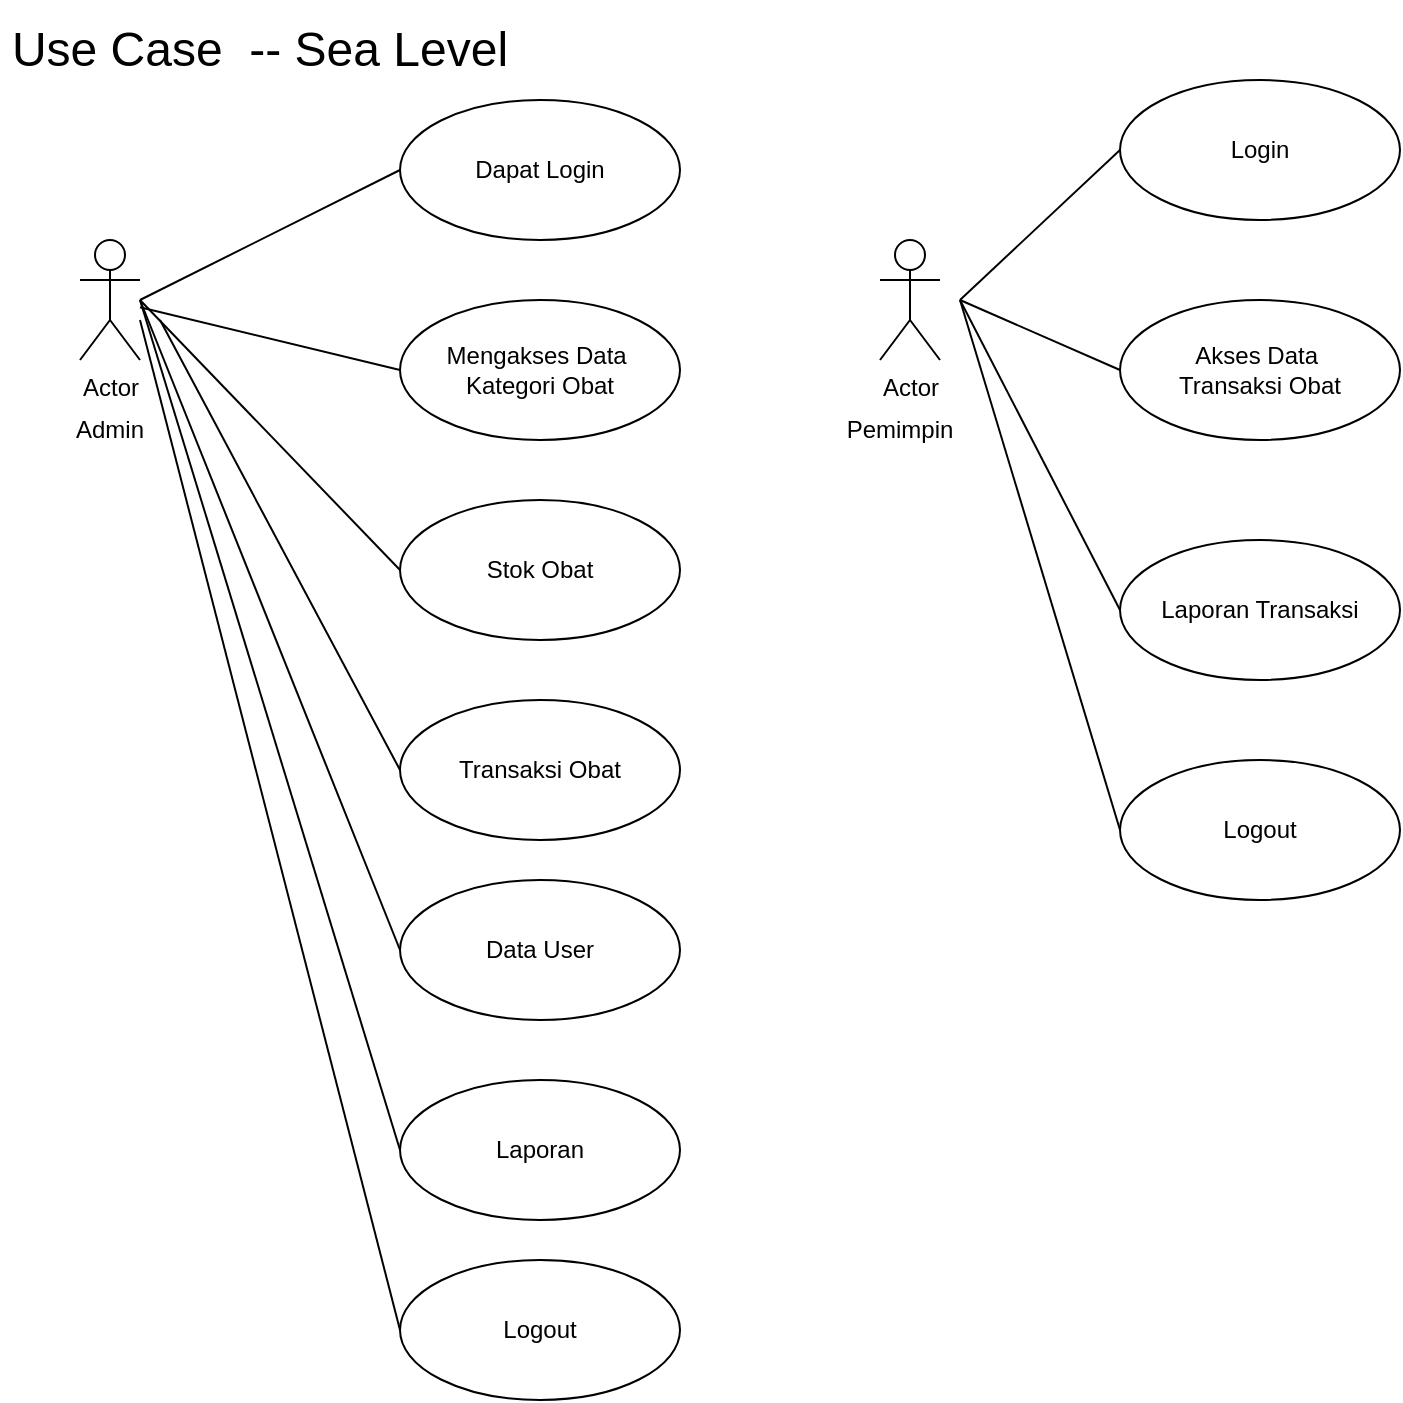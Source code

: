 <mxfile version="21.1.0" type="github">
  <diagram name="Page-1" id="hbqNhUtkec9f8FvBzWkE">
    <mxGraphModel dx="2036" dy="891" grid="1" gridSize="10" guides="1" tooltips="1" connect="1" arrows="1" fold="1" page="1" pageScale="1" pageWidth="850" pageHeight="1100" math="0" shadow="0">
      <root>
        <mxCell id="0" />
        <mxCell id="1" parent="0" />
        <mxCell id="v_Zh5ncAOIMl9kuuJE1H-2" value="Actor" style="shape=umlActor;verticalLabelPosition=bottom;verticalAlign=top;html=1;" parent="1" vertex="1">
          <mxGeometry x="40" y="130" width="30" height="60" as="geometry" />
        </mxCell>
        <mxCell id="v_Zh5ncAOIMl9kuuJE1H-3" value="Dapat Login" style="ellipse;whiteSpace=wrap;html=1;" parent="1" vertex="1">
          <mxGeometry x="200" y="60" width="140" height="70" as="geometry" />
        </mxCell>
        <mxCell id="v_Zh5ncAOIMl9kuuJE1H-4" value="Admin" style="text;strokeColor=none;align=center;fillColor=none;html=1;verticalAlign=middle;whiteSpace=wrap;rounded=0;" parent="1" vertex="1">
          <mxGeometry x="25" y="210" width="60" height="30" as="geometry" />
        </mxCell>
        <mxCell id="v_Zh5ncAOIMl9kuuJE1H-5" value="Stok Obat" style="ellipse;whiteSpace=wrap;html=1;" parent="1" vertex="1">
          <mxGeometry x="200" y="260" width="140" height="70" as="geometry" />
        </mxCell>
        <mxCell id="v_Zh5ncAOIMl9kuuJE1H-6" value="Mengakses Data&amp;nbsp;&lt;br&gt;Kategori Obat" style="ellipse;whiteSpace=wrap;html=1;" parent="1" vertex="1">
          <mxGeometry x="200" y="160" width="140" height="70" as="geometry" />
        </mxCell>
        <mxCell id="v_Zh5ncAOIMl9kuuJE1H-7" value="Transaksi Obat" style="ellipse;whiteSpace=wrap;html=1;" parent="1" vertex="1">
          <mxGeometry x="200" y="360" width="140" height="70" as="geometry" />
        </mxCell>
        <mxCell id="v_Zh5ncAOIMl9kuuJE1H-8" value="Data User" style="ellipse;whiteSpace=wrap;html=1;" parent="1" vertex="1">
          <mxGeometry x="200" y="450" width="140" height="70" as="geometry" />
        </mxCell>
        <mxCell id="v_Zh5ncAOIMl9kuuJE1H-9" value="Laporan" style="ellipse;whiteSpace=wrap;html=1;" parent="1" vertex="1">
          <mxGeometry x="200" y="550" width="140" height="70" as="geometry" />
        </mxCell>
        <mxCell id="v_Zh5ncAOIMl9kuuJE1H-10" value="Logout" style="ellipse;whiteSpace=wrap;html=1;" parent="1" vertex="1">
          <mxGeometry x="200" y="640" width="140" height="70" as="geometry" />
        </mxCell>
        <mxCell id="v_Zh5ncAOIMl9kuuJE1H-25" value="" style="endArrow=none;html=1;rounded=0;entryX=0;entryY=0.5;entryDx=0;entryDy=0;" parent="1" target="v_Zh5ncAOIMl9kuuJE1H-3" edge="1">
          <mxGeometry width="50" height="50" relative="1" as="geometry">
            <mxPoint x="70" y="160" as="sourcePoint" />
            <mxPoint x="130" y="110" as="targetPoint" />
          </mxGeometry>
        </mxCell>
        <mxCell id="v_Zh5ncAOIMl9kuuJE1H-26" value="" style="endArrow=none;html=1;rounded=0;entryX=0;entryY=0.5;entryDx=0;entryDy=0;" parent="1" source="v_Zh5ncAOIMl9kuuJE1H-2" target="v_Zh5ncAOIMl9kuuJE1H-6" edge="1">
          <mxGeometry width="50" height="50" relative="1" as="geometry">
            <mxPoint x="90" y="170" as="sourcePoint" />
            <mxPoint x="210" y="105" as="targetPoint" />
          </mxGeometry>
        </mxCell>
        <mxCell id="v_Zh5ncAOIMl9kuuJE1H-27" value="" style="endArrow=none;html=1;rounded=0;entryX=0;entryY=0.5;entryDx=0;entryDy=0;" parent="1" target="v_Zh5ncAOIMl9kuuJE1H-5" edge="1">
          <mxGeometry width="50" height="50" relative="1" as="geometry">
            <mxPoint x="70" y="160" as="sourcePoint" />
            <mxPoint x="200" y="105" as="targetPoint" />
          </mxGeometry>
        </mxCell>
        <mxCell id="v_Zh5ncAOIMl9kuuJE1H-29" value="" style="endArrow=none;html=1;rounded=0;entryX=0;entryY=0.5;entryDx=0;entryDy=0;" parent="1" target="v_Zh5ncAOIMl9kuuJE1H-7" edge="1">
          <mxGeometry width="50" height="50" relative="1" as="geometry">
            <mxPoint x="80" y="170" as="sourcePoint" />
            <mxPoint x="220" y="315" as="targetPoint" />
          </mxGeometry>
        </mxCell>
        <mxCell id="v_Zh5ncAOIMl9kuuJE1H-30" value="" style="endArrow=none;html=1;rounded=0;entryX=0;entryY=0.5;entryDx=0;entryDy=0;" parent="1" target="v_Zh5ncAOIMl9kuuJE1H-8" edge="1">
          <mxGeometry width="50" height="50" relative="1" as="geometry">
            <mxPoint x="70" y="160" as="sourcePoint" />
            <mxPoint x="210" y="405" as="targetPoint" />
          </mxGeometry>
        </mxCell>
        <mxCell id="v_Zh5ncAOIMl9kuuJE1H-31" value="" style="endArrow=none;html=1;rounded=0;entryX=0;entryY=0.5;entryDx=0;entryDy=0;" parent="1" target="v_Zh5ncAOIMl9kuuJE1H-9" edge="1">
          <mxGeometry width="50" height="50" relative="1" as="geometry">
            <mxPoint x="70" y="160" as="sourcePoint" />
            <mxPoint x="210" y="495" as="targetPoint" />
          </mxGeometry>
        </mxCell>
        <mxCell id="v_Zh5ncAOIMl9kuuJE1H-32" value="" style="endArrow=none;html=1;rounded=0;entryX=0;entryY=0.5;entryDx=0;entryDy=0;" parent="1" target="v_Zh5ncAOIMl9kuuJE1H-10" edge="1">
          <mxGeometry width="50" height="50" relative="1" as="geometry">
            <mxPoint x="70" y="170" as="sourcePoint" />
            <mxPoint x="210" y="595" as="targetPoint" />
          </mxGeometry>
        </mxCell>
        <mxCell id="v_Zh5ncAOIMl9kuuJE1H-33" value="Actor" style="shape=umlActor;verticalLabelPosition=bottom;verticalAlign=top;html=1;outlineConnect=0;" parent="1" vertex="1">
          <mxGeometry x="440" y="130" width="30" height="60" as="geometry" />
        </mxCell>
        <mxCell id="v_Zh5ncAOIMl9kuuJE1H-35" value="Login" style="ellipse;whiteSpace=wrap;html=1;" parent="1" vertex="1">
          <mxGeometry x="560" y="50" width="140" height="70" as="geometry" />
        </mxCell>
        <mxCell id="v_Zh5ncAOIMl9kuuJE1H-36" value="Akses Data&amp;nbsp;&lt;br&gt;Transaksi Obat" style="ellipse;whiteSpace=wrap;html=1;" parent="1" vertex="1">
          <mxGeometry x="560" y="160" width="140" height="70" as="geometry" />
        </mxCell>
        <mxCell id="v_Zh5ncAOIMl9kuuJE1H-37" value="Laporan Transaksi" style="ellipse;whiteSpace=wrap;html=1;" parent="1" vertex="1">
          <mxGeometry x="560" y="280" width="140" height="70" as="geometry" />
        </mxCell>
        <mxCell id="v_Zh5ncAOIMl9kuuJE1H-38" value="Logout" style="ellipse;whiteSpace=wrap;html=1;" parent="1" vertex="1">
          <mxGeometry x="560" y="390" width="140" height="70" as="geometry" />
        </mxCell>
        <mxCell id="v_Zh5ncAOIMl9kuuJE1H-39" value="" style="endArrow=none;html=1;rounded=0;entryX=0;entryY=0.5;entryDx=0;entryDy=0;" parent="1" target="v_Zh5ncAOIMl9kuuJE1H-35" edge="1">
          <mxGeometry width="50" height="50" relative="1" as="geometry">
            <mxPoint x="480" y="160" as="sourcePoint" />
            <mxPoint x="610" y="95" as="targetPoint" />
          </mxGeometry>
        </mxCell>
        <mxCell id="v_Zh5ncAOIMl9kuuJE1H-40" value="" style="endArrow=none;html=1;rounded=0;entryX=0;entryY=0.5;entryDx=0;entryDy=0;" parent="1" target="v_Zh5ncAOIMl9kuuJE1H-36" edge="1">
          <mxGeometry width="50" height="50" relative="1" as="geometry">
            <mxPoint x="480" y="160" as="sourcePoint" />
            <mxPoint x="570" y="95" as="targetPoint" />
          </mxGeometry>
        </mxCell>
        <mxCell id="v_Zh5ncAOIMl9kuuJE1H-41" value="" style="endArrow=none;html=1;rounded=0;entryX=0;entryY=0.5;entryDx=0;entryDy=0;" parent="1" target="v_Zh5ncAOIMl9kuuJE1H-37" edge="1">
          <mxGeometry width="50" height="50" relative="1" as="geometry">
            <mxPoint x="480" y="160" as="sourcePoint" />
            <mxPoint x="570" y="205" as="targetPoint" />
          </mxGeometry>
        </mxCell>
        <mxCell id="v_Zh5ncAOIMl9kuuJE1H-42" value="" style="endArrow=none;html=1;rounded=0;entryX=0;entryY=0.5;entryDx=0;entryDy=0;" parent="1" target="v_Zh5ncAOIMl9kuuJE1H-38" edge="1">
          <mxGeometry width="50" height="50" relative="1" as="geometry">
            <mxPoint x="480" y="160" as="sourcePoint" />
            <mxPoint x="570" y="325" as="targetPoint" />
          </mxGeometry>
        </mxCell>
        <mxCell id="v_Zh5ncAOIMl9kuuJE1H-43" value="Pemimpin&lt;br&gt;" style="text;strokeColor=none;align=center;fillColor=none;html=1;verticalAlign=middle;whiteSpace=wrap;rounded=0;" parent="1" vertex="1">
          <mxGeometry x="420" y="210" width="60" height="30" as="geometry" />
        </mxCell>
        <mxCell id="v_Zh5ncAOIMl9kuuJE1H-45" value="&lt;font style=&quot;font-size: 24px;&quot;&gt;Use Case&amp;nbsp; -- Sea Level&lt;/font&gt;" style="text;strokeColor=none;align=center;fillColor=none;html=1;verticalAlign=middle;whiteSpace=wrap;rounded=0;" parent="1" vertex="1">
          <mxGeometry y="10" width="260" height="50" as="geometry" />
        </mxCell>
      </root>
    </mxGraphModel>
  </diagram>
</mxfile>
